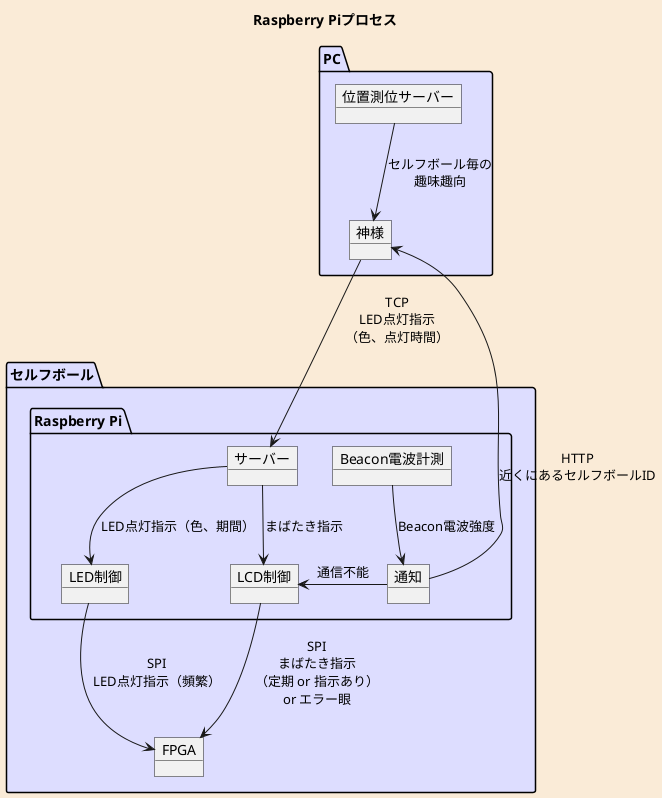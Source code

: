 @startuml Raspberry Piプロセス
title Raspberry Piプロセス
skinparam {
  backgroundcolor AntiqueWhite
  defaultFontName メイリオ
  packageBackgroundColor #DDF
}
package PC as pc {
  object "位置測位サーバー" as positioning
  object "神様" as god
  positioning --> god : セルフボール毎の\n趣味趣向
}
package "セルフボール" as selfball {
  package "Raspberry Pi" as rp {
    object "サーバー" as server
    object "Beacon電波計測" as beacon
    object "LED制御" as led
    object "LCD制御" as lcd
    object "通知" as advertiser
    beacon --> advertiser : Beacon電波強度
    server --> led  : LED点灯指示（色、期間）
    server  --> lcd : まばたき指示
    advertiser -l-> lcd : 通信不能
    led -r[hidden]- lcd
  }
  object "FPGA" as fpga
}
advertiser --> god : HTTP\n近くにあるセルフボールID
god --> server : TCP\nLED点灯指示\n（色、点灯時間）
lcd --> fpga : SPI\nまばたき指示\n（定期 or 指示あり）\nor エラー眼
led --> fpga : SPI\nLED点灯指示（頻繁）
@enduml